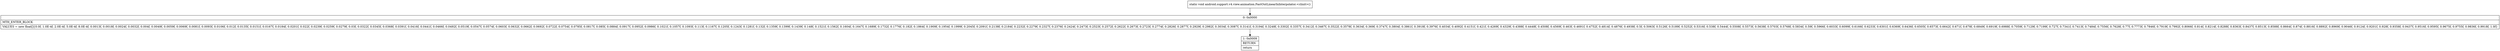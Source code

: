 digraph "CFG forandroid.support.v4.view.animation.FastOutLinearInInterpolator.\<clinit\>()V" {
Node_0 [shape=record,label="{0\:\ 0x0000|MTH_ENTER_BLOCK\l|VALUES = new float[]\{0.0f, 1.0E\-4f, 2.0E\-4f, 5.0E\-4f, 8.0E\-4f, 0.0013f, 0.0018f, 0.0024f, 0.0032f, 0.004f, 0.0049f, 0.0059f, 0.0069f, 0.0081f, 0.0093f, 0.0106f, 0.012f, 0.0135f, 0.0151f, 0.0167f, 0.0184f, 0.0201f, 0.022f, 0.0239f, 0.0259f, 0.0279f, 0.03f, 0.0322f, 0.0345f, 0.0368f, 0.0391f, 0.0416f, 0.0441f, 0.0466f, 0.0492f, 0.0519f, 0.0547f, 0.0574f, 0.0603f, 0.0632f, 0.0662f, 0.0692f, 0.0722f, 0.0754f, 0.0785f, 0.0817f, 0.085f, 0.0884f, 0.0917f, 0.0952f, 0.0986f, 0.1021f, 0.1057f, 0.1093f, 0.113f, 0.1167f, 0.1205f, 0.1243f, 0.1281f, 0.132f, 0.1359f, 0.1399f, 0.1439f, 0.148f, 0.1521f, 0.1562f, 0.1604f, 0.1647f, 0.1689f, 0.1732f, 0.1776f, 0.182f, 0.1864f, 0.1909f, 0.1954f, 0.1999f, 0.2045f, 0.2091f, 0.2138f, 0.2184f, 0.2232f, 0.2279f, 0.2327f, 0.2376f, 0.2424f, 0.2473f, 0.2523f, 0.2572f, 0.2622f, 0.2673f, 0.2723f, 0.2774f, 0.2826f, 0.2877f, 0.2929f, 0.2982f, 0.3034f, 0.3087f, 0.3141f, 0.3194f, 0.3248f, 0.3302f, 0.3357f, 0.3412f, 0.3467f, 0.3522f, 0.3578f, 0.3634f, 0.369f, 0.3747f, 0.3804f, 0.3861f, 0.3918f, 0.3976f, 0.4034f, 0.4092f, 0.4151f, 0.421f, 0.4269f, 0.4329f, 0.4388f, 0.4448f, 0.4508f, 0.4569f, 0.463f, 0.4691f, 0.4752f, 0.4814f, 0.4876f, 0.4938f, 0.5f, 0.5063f, 0.5126f, 0.5189f, 0.5252f, 0.5316f, 0.538f, 0.5444f, 0.5508f, 0.5573f, 0.5638f, 0.5703f, 0.5768f, 0.5834f, 0.59f, 0.5966f, 0.6033f, 0.6099f, 0.6166f, 0.6233f, 0.6301f, 0.6369f, 0.6436f, 0.6505f, 0.6573f, 0.6642f, 0.671f, 0.678f, 0.6849f, 0.6919f, 0.6988f, 0.7059f, 0.7129f, 0.7199f, 0.727f, 0.7341f, 0.7413f, 0.7484f, 0.7556f, 0.7628f, 0.77f, 0.7773f, 0.7846f, 0.7919f, 0.7992f, 0.8066f, 0.814f, 0.8214f, 0.8288f, 0.8363f, 0.8437f, 0.8513f, 0.8588f, 0.8664f, 0.874f, 0.8816f, 0.8892f, 0.8969f, 0.9046f, 0.9124f, 0.9201f, 0.928f, 0.9358f, 0.9437f, 0.9516f, 0.9595f, 0.9675f, 0.9755f, 0.9836f, 0.9918f, 1.0f\}\l}"];
Node_1 [shape=record,label="{1\:\ 0x0009|RETURN\l|return\l}"];
MethodNode[shape=record,label="{static void android.support.v4.view.animation.FastOutLinearInInterpolator.\<clinit\>() }"];
MethodNode -> Node_0;
Node_0 -> Node_1;
}

